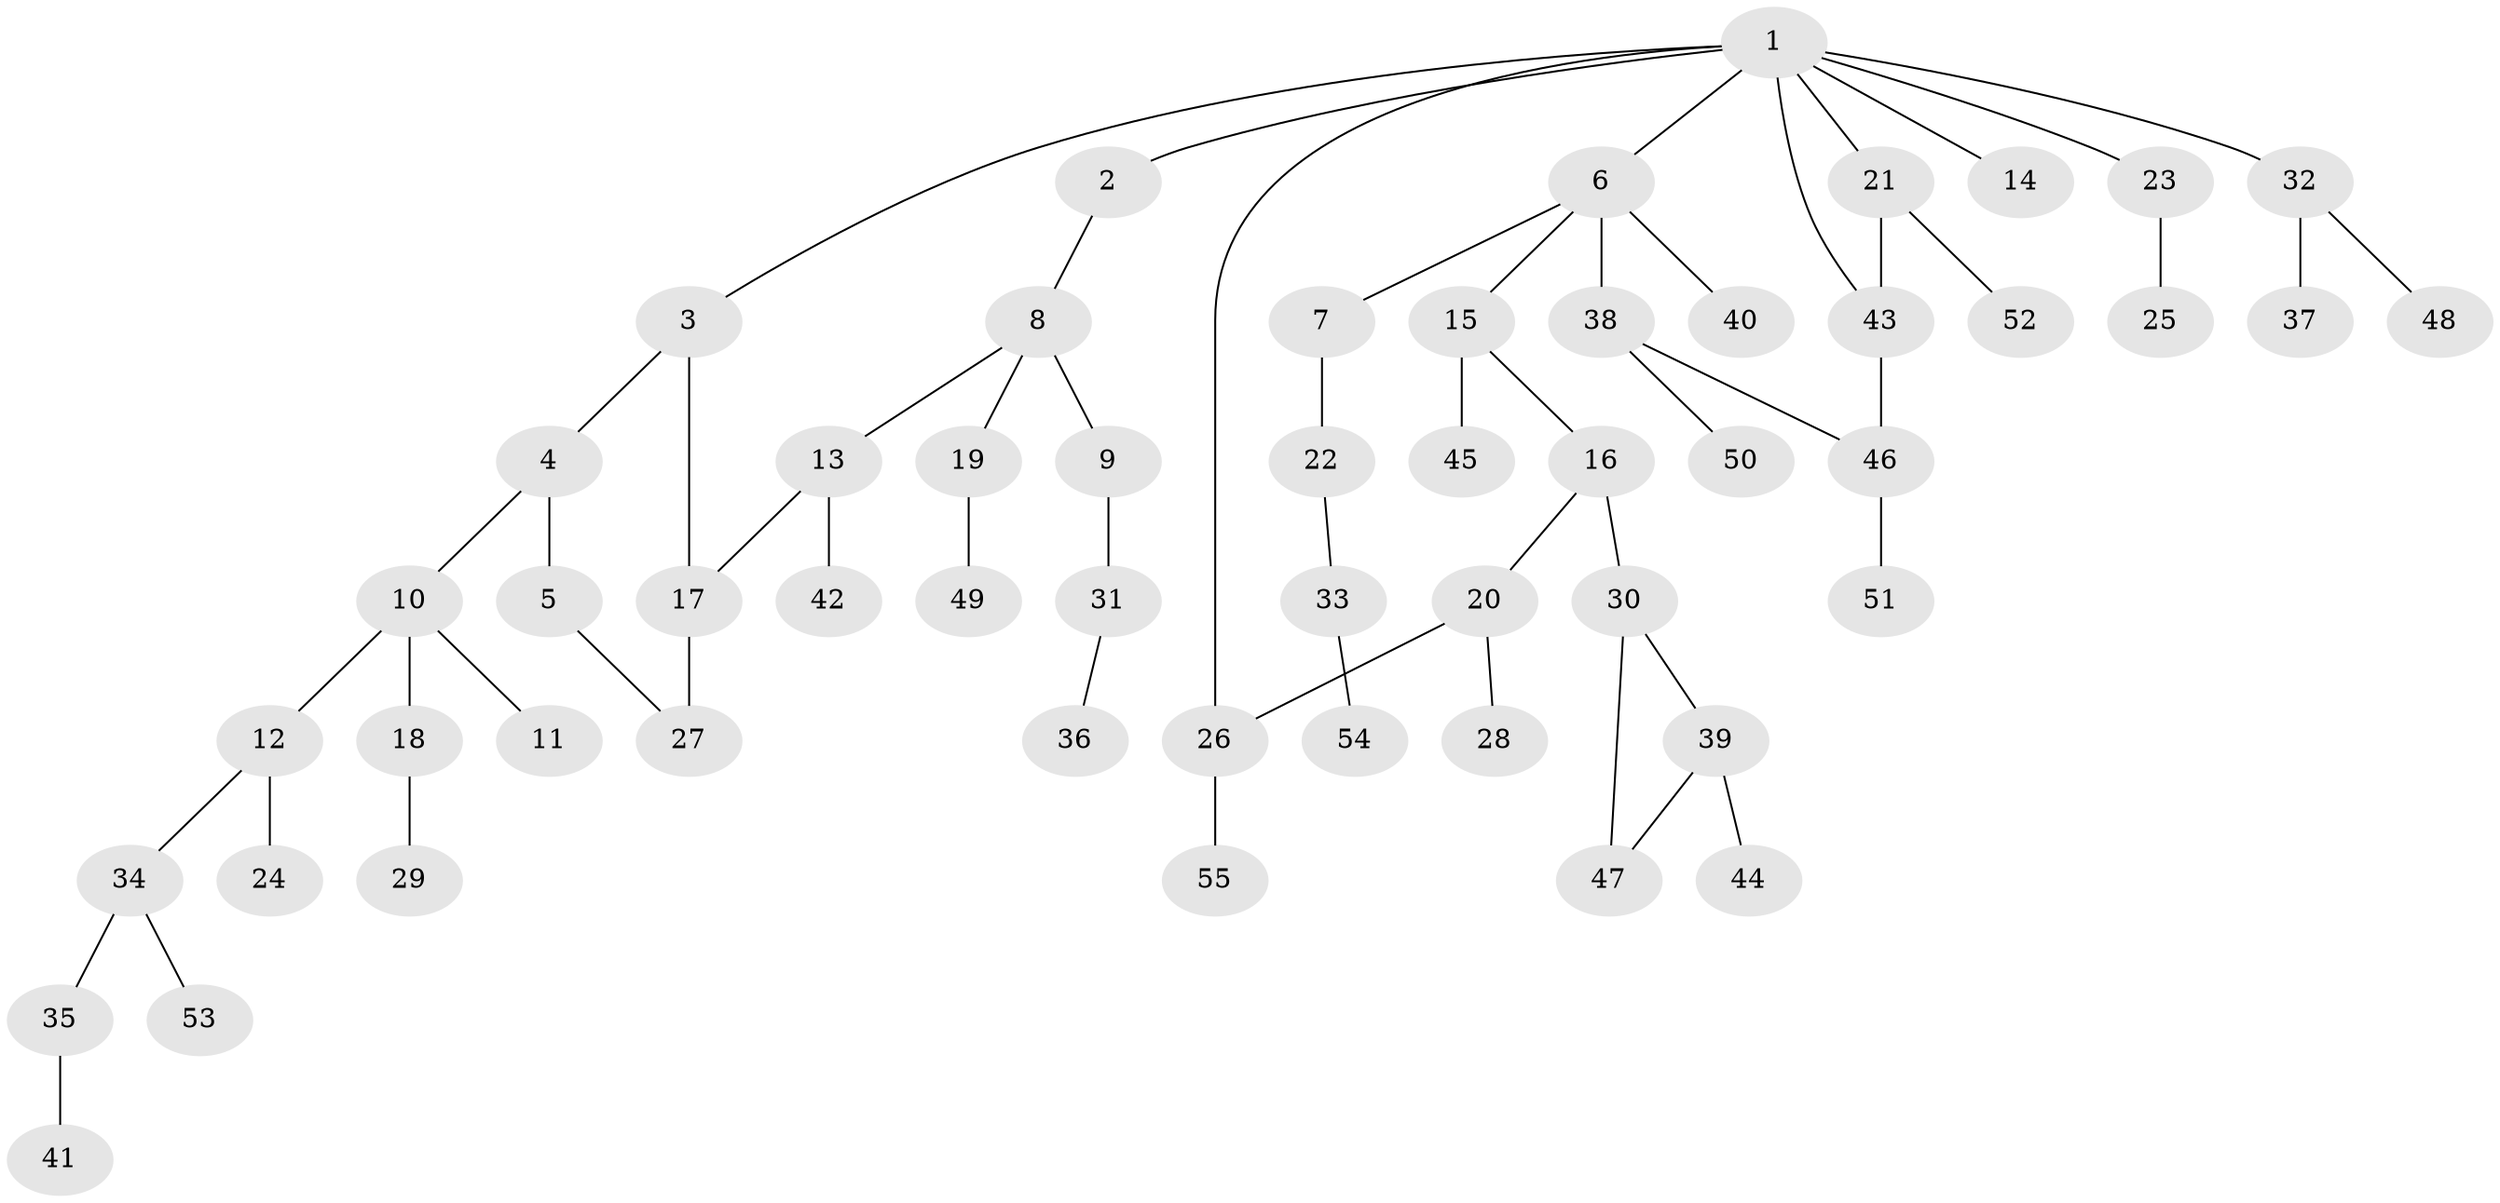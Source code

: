 // Generated by graph-tools (version 1.1) at 2025/10/02/27/25 16:10:52]
// undirected, 55 vertices, 60 edges
graph export_dot {
graph [start="1"]
  node [color=gray90,style=filled];
  1;
  2;
  3;
  4;
  5;
  6;
  7;
  8;
  9;
  10;
  11;
  12;
  13;
  14;
  15;
  16;
  17;
  18;
  19;
  20;
  21;
  22;
  23;
  24;
  25;
  26;
  27;
  28;
  29;
  30;
  31;
  32;
  33;
  34;
  35;
  36;
  37;
  38;
  39;
  40;
  41;
  42;
  43;
  44;
  45;
  46;
  47;
  48;
  49;
  50;
  51;
  52;
  53;
  54;
  55;
  1 -- 2;
  1 -- 3;
  1 -- 6;
  1 -- 14;
  1 -- 21;
  1 -- 23;
  1 -- 26;
  1 -- 32;
  1 -- 43;
  2 -- 8;
  3 -- 4;
  3 -- 17;
  4 -- 5;
  4 -- 10;
  5 -- 27;
  6 -- 7;
  6 -- 15;
  6 -- 38;
  6 -- 40;
  7 -- 22;
  8 -- 9;
  8 -- 13;
  8 -- 19;
  9 -- 31;
  10 -- 11;
  10 -- 12;
  10 -- 18;
  12 -- 24;
  12 -- 34;
  13 -- 42;
  13 -- 17;
  15 -- 16;
  15 -- 45;
  16 -- 20;
  16 -- 30;
  17 -- 27;
  18 -- 29;
  19 -- 49;
  20 -- 28;
  20 -- 26;
  21 -- 43;
  21 -- 52;
  22 -- 33;
  23 -- 25;
  26 -- 55;
  30 -- 39;
  30 -- 47;
  31 -- 36;
  32 -- 37;
  32 -- 48;
  33 -- 54;
  34 -- 35;
  34 -- 53;
  35 -- 41;
  38 -- 50;
  38 -- 46;
  39 -- 44;
  39 -- 47;
  43 -- 46;
  46 -- 51;
}
